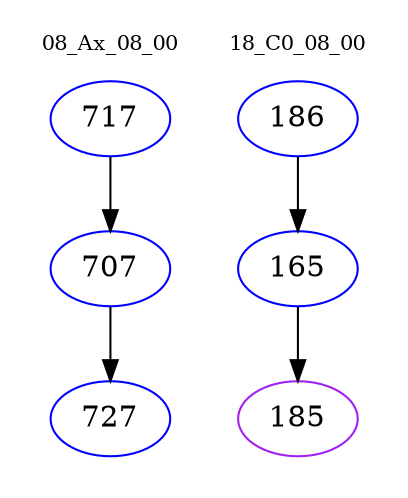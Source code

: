 digraph{
subgraph cluster_0 {
color = white
label = "08_Ax_08_00";
fontsize=10;
T0_717 [label="717", color="blue"]
T0_717 -> T0_707 [color="black"]
T0_707 [label="707", color="blue"]
T0_707 -> T0_727 [color="black"]
T0_727 [label="727", color="blue"]
}
subgraph cluster_1 {
color = white
label = "18_C0_08_00";
fontsize=10;
T1_186 [label="186", color="blue"]
T1_186 -> T1_165 [color="black"]
T1_165 [label="165", color="blue"]
T1_165 -> T1_185 [color="black"]
T1_185 [label="185", color="purple"]
}
}
